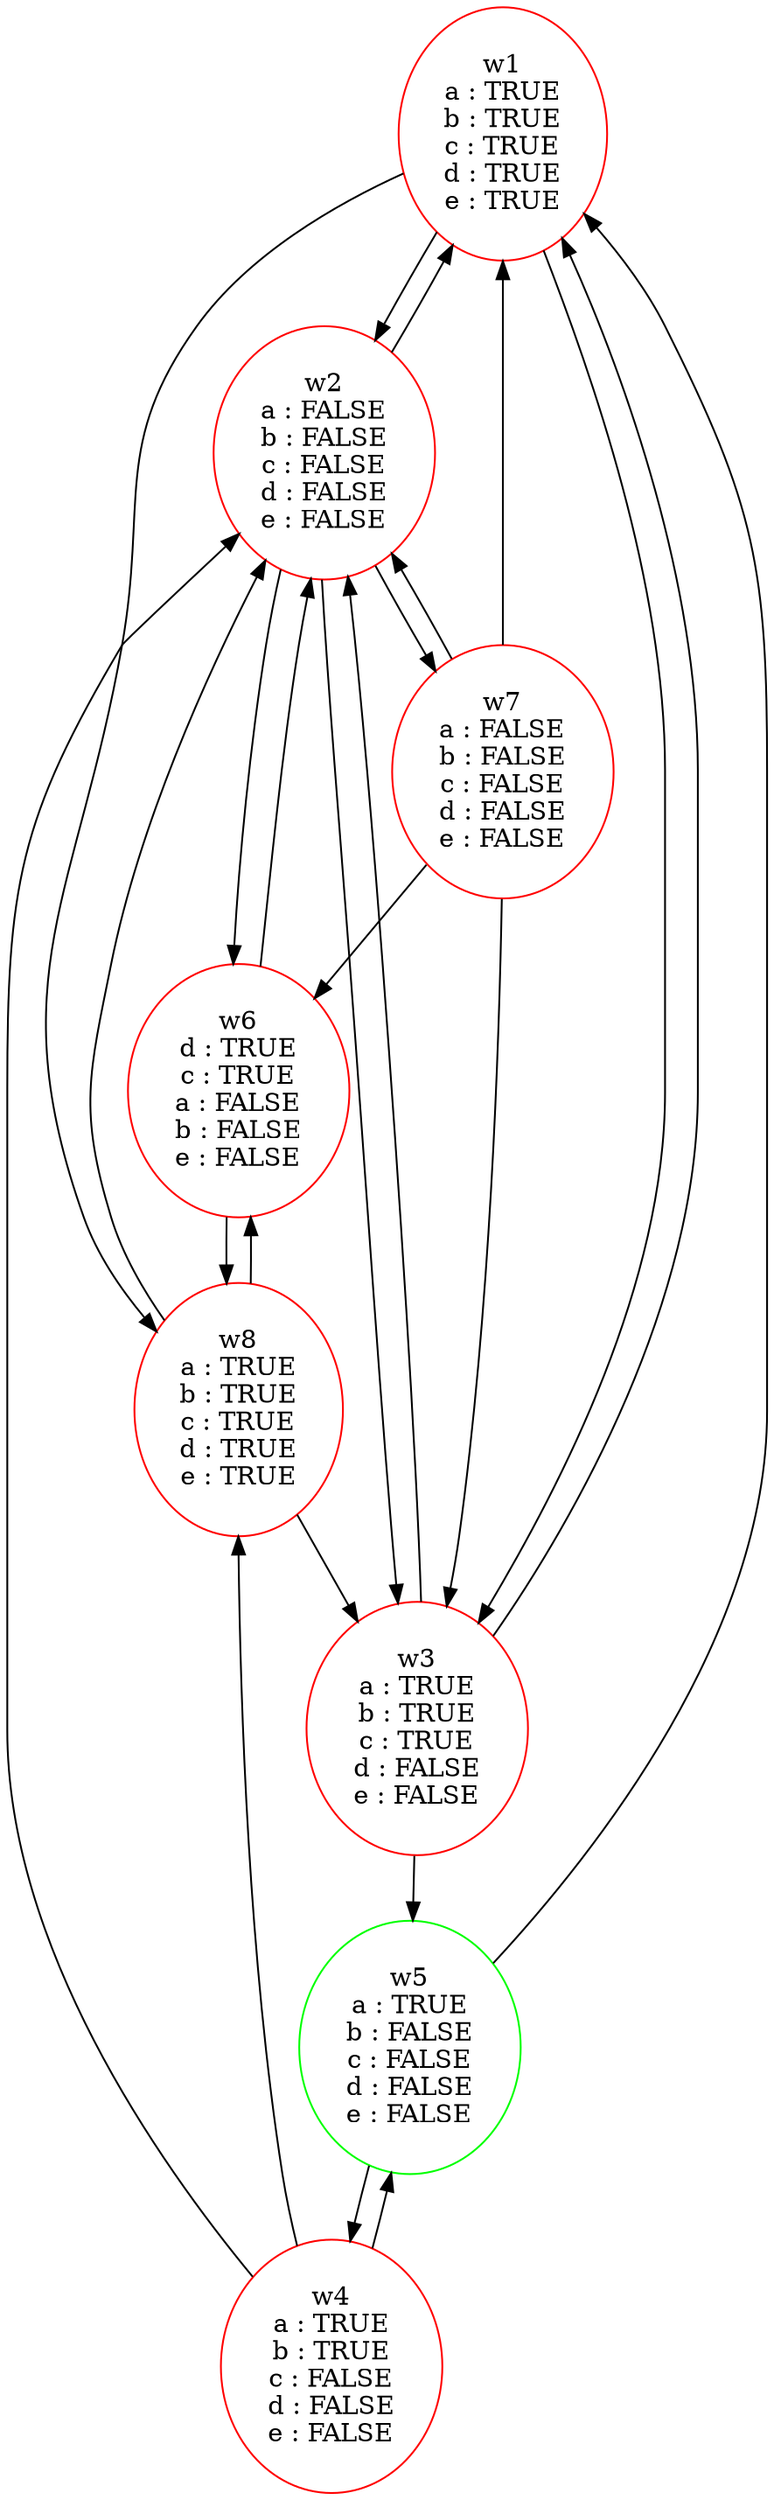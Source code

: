 digraph "Graph" {
	graph [bb="0,0,966.08,173.99"];
	node [color=black,
		label=LABEL
	];
	w1	 [color=red,
		height=1.9306,
		label="w1
a : TRUE
b : TRUE
c : TRUE
d : TRUE
e : TRUE
",
		pos="49.5,69.5",
		width=1.375];
	w2	 [color=red,
		height=1.9306,
		label="w2
a : FALSE
b : FALSE
c : FALSE
d : FALSE
e : FALSE
",
		pos="170.5,69.5",
		width=1.4884];
	w1 -> w2	 [pos="e,241.95,1178.1 274.21,1239.5 265.14,1223.1 255.39,1204.7 246.51,1187.2;e,130.43,23.322 87.785,24.403 98.892,17.375 110,15.618 121.11,\
19.131"];
	w3	 [color=red,
		height=1.9306,
		label="w3
a : TRUE
b : TRUE
c : TRUE
d : FALSE
e : FALSE
",
		pos="662.5,69.5",
		width=1.4884];
	w1 -> w3	 [pos="e,291.75,475.08 327.79,1228.1 352.27,1159.1 389.5,1044.8 389.5,942.26 389.5,942.26 389.5,942.26 389.5,767.67 389.5,662.86 335.07,\
551.97 296.8,483.97;e,628.84,123.66 80.647,123.59 89.73,134.65 100.72,144.79 113.5,151 137.53,162.68 570.3,162.33 594.5,151 604.59,\
146.28 613.72,139.23 621.76,131.23"];
	w8	 [color=red,
		height=1.9306,
		label="w8
a : TRUE
b : TRUE
c : TRUE
d : TRUE
e : TRUE
",
		pos="541.5,69.5",
		width=1.375];
	w1 -> w8	 [pos="e,129.66,634.65 260.06,1270.7 225.39,1253.1 179.97,1224.5 153.5,1186.2 108.2,1120.4 125.18,1090.2 111.5,1011.6 87.6,874.17 49.203,\
830.93 92.5,698.37 99.026,678.39 110.94,659.06 123.48,642.53;e,511.27,124.83 79.727,124.83 89.633,137.73 101.92,149.8 116.5,157 \
152.17,174.61 438.83,174.61 474.5,157 486.01,151.32 496.08,142.61 504.69,132.85"];
	w2 -> w1	 [pos="e,87.785,114.6 130.43,115.68 119.22,122.21 108,123.36 96.782,119.14;s,282.63,1231.4 277.92,1222 269.25,1204.9 259.74,1186.8 250.81,\
1170.6"];
	w2 -> w3	 [pos="e,251.97,486.94 216.64,1047.3 221.61,916.49 239.31,634.44 251.1,496.99;e,628.84,123.66 204.16,123.66 213.79,134.71 225.31,144.83 \
238.5,151 256.41,159.38 576.59,159.38 594.5,151 604.59,146.28 613.72,139.23 621.76,131.23"];
	w6	 [color=red,
		height=1.9306,
		label="w6
d : TRUE
c : TRUE
a : FALSE
b : FALSE
e : FALSE
",
		pos="420.5,69.5",
		width=1.4884];
	w2 -> w6	 [pos="e,166.61,837.06 192.84,1054.4 189.61,1040.4 186.7,1025.5 184.5,1011.6 175.89,957.04 169.85,895.14 167.15,847.35;e,386.84,123.66 \
204.16,123.66 213.79,134.71 225.31,144.83 238.5,151 261.44,161.74 329.56,161.74 352.5,151 362.59,146.28 371.72,139.23 379.76,131.23"];
	w7	 [color=red,
		height=1.9306,
		label="w7
a : FALSE
b : FALSE
c : FALSE
d : FALSE
e : FALSE
",
		pos="295.5,69.5",
		width=1.4884];
	w2 -> w7	 [pos="e,273.2,996.01 242.1,1055.3 250.26,1039 259.44,1021.3 268.31,1005;e,254.91,23.783 211.03,23.817 222.57,17.049 234.11,15.614 245.66,\
19.512"];
	w3 -> w1	 [pos="e,78.688,125.66 630.66,126.22 619.4,140.92 605.27,154.89 588.5,163 565.05,174.35 142.8,174.66 119.5,163 106.09,156.29 94.591,145.66 \
85.012,133.92;s,337.64,1236.1 341.69,1226.6 370.79,1157.5 407.5,1044.1 407.5,942.26 407.5,942.26 407.5,942.26 407.5,767.67 407.5,\
653.43 342.83,531.96 299.14,466.69"];
	w3 -> w2	 [pos="e,202.34,126.22 630.66,126.22 619.4,140.92 605.27,154.89 588.5,163 571.3,171.32 261.7,171.32 244.5,163 230.74,156.34 218.77,145.75 \
208.69,134.04;s,225.04,1048.3 225.91,1038.3 237.7,900.75 255.39,618.75 260.37,487.95"];
	w5	 [color=green,
		height=1.9306,
		label="w5
a : TRUE
b : FALSE
c : FALSE
d : FALSE
e : FALSE
",
		pos="787.5,69.5",
		width=1.4884];
	w3 -> w5	 [pos="e,258.09,313.16 258.91,348.98 258.71,340.5 258.51,331.79 258.32,323.19;e,733.75,69.5 716.21,69.5 718.68,69.5 721.15,69.5 723.61,\
69.5"];
	w4	 [color=red,
		height=1.9306,
		label="w4
a : TRUE
b : TRUE
c : FALSE
d : FALSE
e : FALSE
",
		pos="912.5,69.5",
		width=1.4884];
	w4 -> w2	 [pos="e,203.12,124.89 879.88,124.89 869.38,137.8 856.51,149.85 841.5,157 811.41,171.34 271.59,171.34 241.5,157 229.54,151.3 218.93,142.49 \
209.81,132.62;s,174.61,1072.9 167.57,1065.7 161.53,1059.6 155.4,1053.4 149.5,1047.6 132.97,1031.2 123.27,1031.6 111.5,1011.6 54.894,\
915.1 49.5,879.51 49.5,767.67 49.5,767.67 49.5,767.67 49.5,418.48 49.5,300.88 127.54,180.89 176.92,116.73"];
	w4 -> w5	 [pos="e,828.03,23.817 871.91,23.783 860.37,17.032 848.83,15.615 837.28,19.532;s,247.41,175.39 245.26,165.49 242.85,154.63 240.25,143.59 \
237.63,133.04"];
	w4 -> w8	 [pos="e,571.73,124.83 879.88,124.89 869.38,137.8 856.51,149.85 841.5,157 794.76,179.27 654.93,179.92 608.5,157 596.99,151.32 586.92,142.61 \
578.31,132.85;s,170.14,523.52 170.34,513.48 172.09,429.03 177.43,291.85 193.5,174.59 195.24,161.89 197.7,148.45 200.36,135.57"];
	w5 -> w1	 [pos="e,79.727,124.83 754.88,124.89 744.38,137.8 731.51,149.85 716.5,157 686.41,171.34 146.39,171.76 116.5,157 104.99,151.32 94.918,142.61 \
86.312,132.85;s,348.02,1250.5 354.84,1242.5 368.81,1225.8 382.91,1206.2 392.5,1186.2 440.41,1086.1 445.5,1053.2 445.5,942.26 445.5,\
942.26 445.5,942.26 445.5,593.08 445.5,470.37 354.13,349.49 298.45,287.21"];
	w5 -> w4	 [pos="e,225.57,137.71 235.3,179.87 232.69,169.36 230.11,158.37 227.71,147.57;e,871.91,115.22 828.03,115.18 839.57,121.95 851.11,123.39 \
862.66,119.49"];
	w6 -> w2	 [pos="e,202.34,126.22 388.66,126.22 377.4,140.92 363.27,154.89 346.5,163 326.1,172.87 264.9,172.87 244.5,163 230.74,156.34 218.77,145.75 \
208.69,134.04;s,209.1,1048 207.17,1038 205.48,1029.1 203.86,1020.2 202.5,1011.6 193.15,952.3 186.81,884.33 181.51,835.23"];
	w6 -> w8	 [pos="e,162.89,661.86 162.88,698.66 162.75,689.87 162.72,680.81 162.78,671.88;e,503.61,24.657 460.68,23.258 471.97,16.72 483.26,15.632 \
494.56,19.992"];
	w7 -> w1	 [pos="e,79.727,124.83 262.88,124.89 252.38,137.8 239.51,149.85 224.5,157 181.17,177.64 159.54,178.25 116.5,157 104.99,151.32 94.918,142.61 \
86.312,132.85;s,307.5,1222 307.5,1211.8 307.5,1151.5 307.5,1069.5 307.5,1011.8"];
	w7 -> w2	 [pos="e,211.03,115.18 254.91,115.22 243.37,121.97 231.83,123.38 220.28,119.47;s,250.83,1063 255.74,1054.1 264.65,1037.6 273.87,1019.9 \
282.05,1003.5"];
	w7 -> w3	 [pos="e,276.64,484.76 306.86,872.7 305.32,789.4 300.22,645.81 283.5,523.78 282.21,514.35 280.52,504.52 278.65,494.81;e,629.88,124.89 328.12,\
124.89 338.62,137.8 351.49,149.85 366.5,157 411.64,178.5 546.36,178.5 591.5,157 603.46,151.3 614.07,142.49 623.19,132.62"];
	w7 -> w6	 [pos="e,207.97,816.34 269.06,893.63 252.08,872.15 232.01,846.76 214.36,824.42;e,366.75,69.5 349.21,69.5 351.68,69.5 354.15,69.5 356.61,\
69.5"];
	w8 -> w2	 [pos="e,203.12,124.89 511.27,124.83 501.37,137.73 489.08,149.8 474.5,157 428.07,179.92 288.24,179.27 241.5,157 229.54,151.3 218.93,142.49 \
209.81,132.62;s,186.31,1059.3 181.94,1050.3 155.26,994.89 120.6,913.07 106.5,836.96 95.278,776.4 90.095,757.74 106.5,698.37 112.06,\
678.25 122.6,658.1 133.48,640.9"];
	w8 -> w3	 [pos="e,230.48,476.08 198.79,536.87 207.34,520.47 216.77,502.38 225.63,485.39;e,608.69,69.5 591.13,69.5 593.6,69.5 596.07,69.5 598.54,\
69.5"];
	w8 -> w6	 [pos="e,460.68,115.74 503.61,114.34 492.43,121.54 481.25,123.4 470.07,119.92;s,176.12,698.66 176.22,688.64 176.28,679.71 176.24,670.65 \
176.11,661.86"];
}
